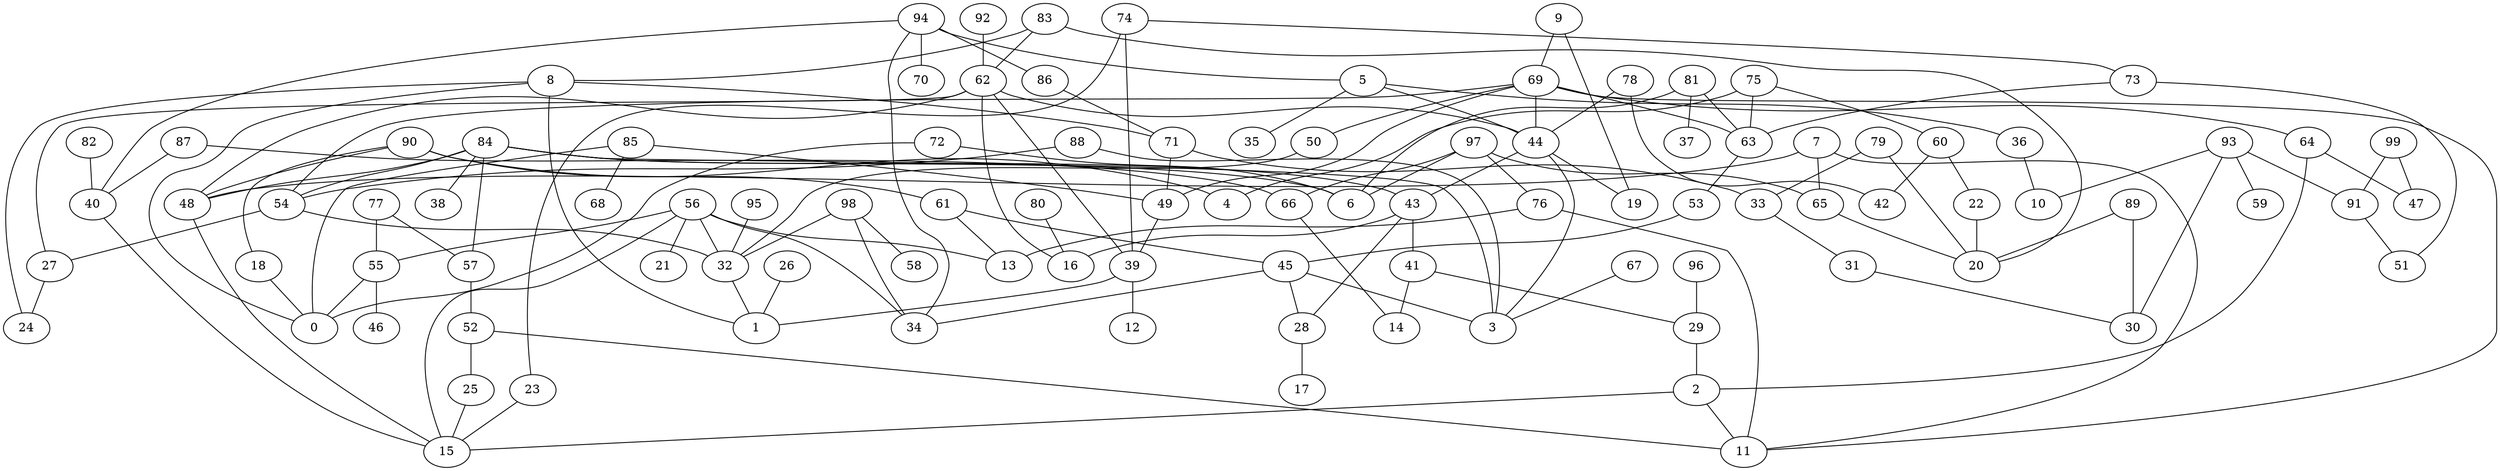 digraph GG_graph {

subgraph G_graph {
edge [color = black]
"82" -> "40" [dir = none]
"9" -> "19" [dir = none]
"60" -> "42" [dir = none]
"80" -> "16" [dir = none]
"87" -> "40" [dir = none]
"73" -> "63" [dir = none]
"75" -> "4" [dir = none]
"22" -> "20" [dir = none]
"85" -> "68" [dir = none]
"85" -> "0" [dir = none]
"91" -> "51" [dir = none]
"74" -> "39" [dir = none]
"2" -> "11" [dir = none]
"78" -> "42" [dir = none]
"78" -> "44" [dir = none]
"23" -> "15" [dir = none]
"92" -> "62" [dir = none]
"99" -> "91" [dir = none]
"99" -> "47" [dir = none]
"25" -> "15" [dir = none]
"94" -> "70" [dir = none]
"94" -> "40" [dir = none]
"94" -> "5" [dir = none]
"72" -> "6" [dir = none]
"26" -> "1" [dir = none]
"36" -> "10" [dir = none]
"63" -> "53" [dir = none]
"52" -> "11" [dir = none]
"97" -> "76" [dir = none]
"97" -> "65" [dir = none]
"97" -> "66" [dir = none]
"97" -> "6" [dir = none]
"83" -> "8" [dir = none]
"83" -> "20" [dir = none]
"83" -> "62" [dir = none]
"39" -> "12" [dir = none]
"49" -> "39" [dir = none]
"66" -> "14" [dir = none]
"31" -> "30" [dir = none]
"57" -> "52" [dir = none]
"45" -> "34" [dir = none]
"45" -> "28" [dir = none]
"90" -> "61" [dir = none]
"90" -> "4" [dir = none]
"90" -> "18" [dir = none]
"90" -> "48" [dir = none]
"28" -> "17" [dir = none]
"41" -> "29" [dir = none]
"41" -> "14" [dir = none]
"89" -> "30" [dir = none]
"89" -> "20" [dir = none]
"98" -> "58" [dir = none]
"98" -> "32" [dir = none]
"95" -> "32" [dir = none]
"69" -> "64" [dir = none]
"69" -> "63" [dir = none]
"81" -> "37" [dir = none]
"81" -> "63" [dir = none]
"81" -> "6" [dir = none]
"48" -> "15" [dir = none]
"61" -> "13" [dir = none]
"5" -> "35" [dir = none]
"5" -> "36" [dir = none]
"5" -> "44" [dir = none]
"55" -> "46" [dir = none]
"55" -> "0" [dir = none]
"62" -> "39" [dir = none]
"62" -> "44" [dir = none]
"62" -> "48" [dir = none]
"86" -> "71" [dir = none]
"54" -> "27" [dir = none]
"54" -> "32" [dir = none]
"44" -> "19" [dir = none]
"44" -> "43" [dir = none]
"88" -> "54" [dir = none]
"96" -> "29" [dir = none]
"43" -> "28" [dir = none]
"43" -> "16" [dir = none]
"8" -> "24" [dir = none]
"8" -> "1" [dir = none]
"77" -> "57" [dir = none]
"79" -> "33" [dir = none]
"79" -> "20" [dir = none]
"56" -> "21" [dir = none]
"56" -> "55" [dir = none]
"56" -> "15" [dir = none]
"93" -> "59" [dir = none]
"93" -> "30" [dir = none]
"84" -> "57" [dir = none]
"84" -> "6" [dir = none]
"84" -> "3" [dir = none]
"84" -> "38" [dir = none]
"84" -> "54" [dir = none]
"84" -> "48" [dir = none]
"7" -> "48" [dir = none]
"71" -> "49" [dir = none]
"50" -> "32" [dir = none]
"67" -> "3" [dir = none]
"64" -> "47" [dir = none]
"93" -> "10" [dir = none]
"69" -> "50" [dir = none]
"75" -> "63" [dir = none]
"74" -> "73" [dir = none]
"71" -> "33" [dir = none]
"27" -> "24" [dir = none]
"8" -> "0" [dir = none]
"7" -> "11" [dir = none]
"39" -> "1" [dir = none]
"29" -> "2" [dir = none]
"75" -> "60" [dir = none]
"84" -> "43" [dir = none]
"53" -> "45" [dir = none]
"44" -> "3" [dir = none]
"45" -> "3" [dir = none]
"98" -> "34" [dir = none]
"76" -> "11" [dir = none]
"69" -> "54" [dir = none]
"73" -> "51" [dir = none]
"62" -> "27" [dir = none]
"56" -> "32" [dir = none]
"8" -> "71" [dir = none]
"74" -> "23" [dir = none]
"94" -> "86" [dir = none]
"7" -> "65" [dir = none]
"32" -> "1" [dir = none]
"62" -> "16" [dir = none]
"61" -> "45" [dir = none]
"33" -> "31" [dir = none]
"60" -> "22" [dir = none]
"43" -> "41" [dir = none]
"72" -> "0" [dir = none]
"64" -> "2" [dir = none]
"56" -> "34" [dir = none]
"77" -> "55" [dir = none]
"52" -> "25" [dir = none]
"56" -> "13" [dir = none]
"93" -> "91" [dir = none]
"94" -> "34" [dir = none]
"40" -> "15" [dir = none]
"18" -> "0" [dir = none]
"9" -> "69" [dir = none]
"2" -> "15" [dir = none]
"85" -> "49" [dir = none]
"65" -> "20" [dir = none]
"69" -> "44" [dir = none]
"88" -> "3" [dir = none]
"76" -> "13" [dir = none]
"87" -> "66" [dir = none]
"69" -> "11" [dir = none]
"69" -> "49" [dir = none]
}

}
